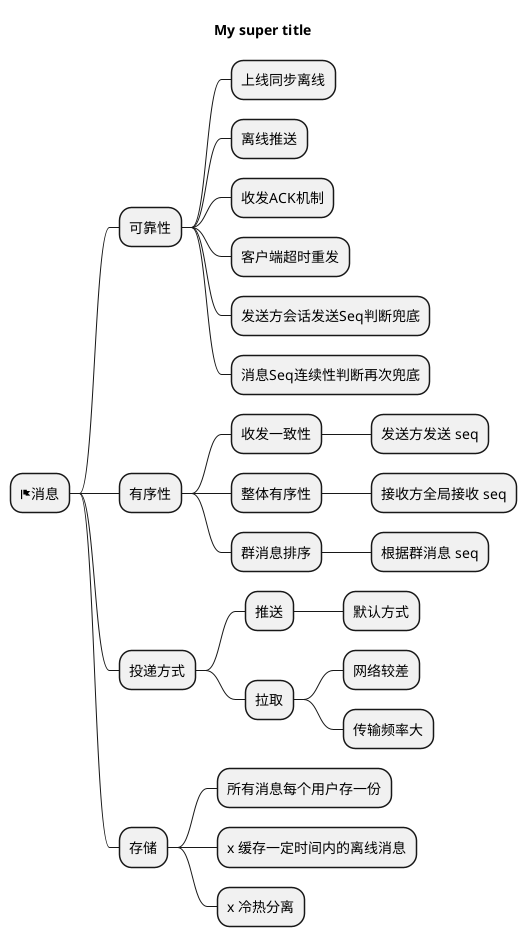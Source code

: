 @startmindmap
'https://plantuml.com/mindmap-diagram

title My super title

* <&flag>消息
    ** 可靠性
        *** 上线同步离线
        *** 离线推送
        *** 收发ACK机制
        *** 客户端超时重发
        *** 发送方会话发送Seq判断兜底
        *** 消息Seq连续性判断再次兜底
    ** 有序性
        *** 收发一致性
            **** 发送方发送 seq
        *** 整体有序性
            **** 接收方全局接收 seq
        *** 群消息排序
            **** 根据群消息 seq
    ** 投递方式
        *** 推送
            **** 默认方式
        *** 拉取
            **** 网络较差
            **** 传输频率大
    ** 存储
        *** 所有消息每个用户存一份
        *** x 缓存一定时间内的离线消息
        *** x 冷热分离

@endmindmap
